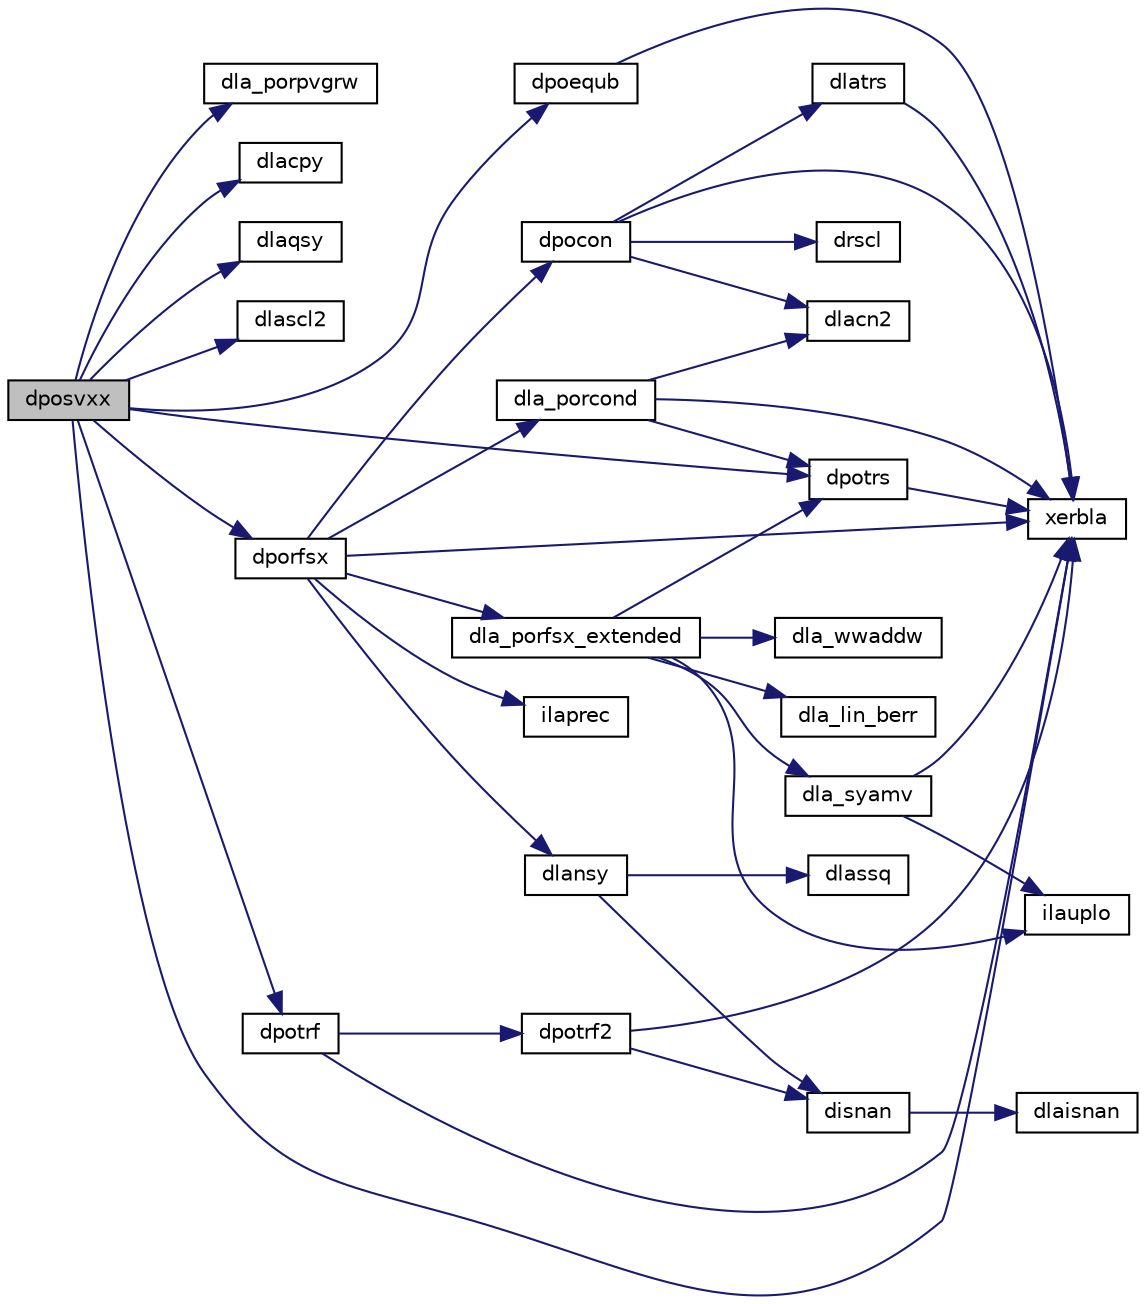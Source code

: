 digraph "dposvxx"
{
 // LATEX_PDF_SIZE
  edge [fontname="Helvetica",fontsize="10",labelfontname="Helvetica",labelfontsize="10"];
  node [fontname="Helvetica",fontsize="10",shape=record];
  rankdir="LR";
  Node1 [label="dposvxx",height=0.2,width=0.4,color="black", fillcolor="grey75", style="filled", fontcolor="black",tooltip="DPOSVXX computes the solution to system of linear equations A * X = B for PO matrices"];
  Node1 -> Node2 [color="midnightblue",fontsize="10",style="solid",fontname="Helvetica"];
  Node2 [label="dla_porpvgrw",height=0.2,width=0.4,color="black", fillcolor="white", style="filled",URL="$dla__porpvgrw_8f.html#ae755aeaf7b038f598514b34d013953ff",tooltip="DLA_PORPVGRW computes the reciprocal pivot growth factor norm(A)/norm(U) for a symmetric or Hermitian..."];
  Node1 -> Node3 [color="midnightblue",fontsize="10",style="solid",fontname="Helvetica"];
  Node3 [label="dlacpy",height=0.2,width=0.4,color="black", fillcolor="white", style="filled",URL="$dlacpy_8f.html#a7eb8731ffab2734378157c40964bf788",tooltip="DLACPY copies all or part of one two-dimensional array to another."];
  Node1 -> Node4 [color="midnightblue",fontsize="10",style="solid",fontname="Helvetica"];
  Node4 [label="dlaqsy",height=0.2,width=0.4,color="black", fillcolor="white", style="filled",URL="$dlaqsy_8f.html#af752e7a2738ba60307c9d41d171099b0",tooltip="DLAQSY scales a symmetric/Hermitian matrix, using scaling factors computed by spoequ."];
  Node1 -> Node5 [color="midnightblue",fontsize="10",style="solid",fontname="Helvetica"];
  Node5 [label="dlascl2",height=0.2,width=0.4,color="black", fillcolor="white", style="filled",URL="$dlascl2_8f.html#a69b5baabbe140e4852a7da6ef99588f2",tooltip="DLASCL2 performs diagonal scaling on a matrix."];
  Node1 -> Node6 [color="midnightblue",fontsize="10",style="solid",fontname="Helvetica"];
  Node6 [label="dpoequb",height=0.2,width=0.4,color="black", fillcolor="white", style="filled",URL="$dpoequb_8f.html#a771aa24ef6fe09d905031c56adf64a62",tooltip="DPOEQUB"];
  Node6 -> Node7 [color="midnightblue",fontsize="10",style="solid",fontname="Helvetica"];
  Node7 [label="xerbla",height=0.2,width=0.4,color="black", fillcolor="white", style="filled",URL="$xerbla_8f.html#a377ee61015baf8dea7770b3a404b1c07",tooltip="XERBLA"];
  Node1 -> Node8 [color="midnightblue",fontsize="10",style="solid",fontname="Helvetica"];
  Node8 [label="dporfsx",height=0.2,width=0.4,color="black", fillcolor="white", style="filled",URL="$dporfsx_8f.html#a4285835f23c2c12a427d63d29251251d",tooltip="DPORFSX"];
  Node8 -> Node9 [color="midnightblue",fontsize="10",style="solid",fontname="Helvetica"];
  Node9 [label="dla_porcond",height=0.2,width=0.4,color="black", fillcolor="white", style="filled",URL="$dla__porcond_8f.html#aea66202c968583fe8b93e6259b86f7ac",tooltip="DLA_PORCOND estimates the Skeel condition number for a symmetric positive-definite matrix."];
  Node9 -> Node10 [color="midnightblue",fontsize="10",style="solid",fontname="Helvetica"];
  Node10 [label="dlacn2",height=0.2,width=0.4,color="black", fillcolor="white", style="filled",URL="$dlacn2_8f.html#a9b62da514b4a671acd3e3f63d018f01e",tooltip="DLACN2 estimates the 1-norm of a square matrix, using reverse communication for evaluating matrix-vec..."];
  Node9 -> Node11 [color="midnightblue",fontsize="10",style="solid",fontname="Helvetica"];
  Node11 [label="dpotrs",height=0.2,width=0.4,color="black", fillcolor="white", style="filled",URL="$dpotrs_8f.html#a167aa0166c4ce726385f65e4ab05e7c1",tooltip="DPOTRS"];
  Node11 -> Node7 [color="midnightblue",fontsize="10",style="solid",fontname="Helvetica"];
  Node9 -> Node7 [color="midnightblue",fontsize="10",style="solid",fontname="Helvetica"];
  Node8 -> Node12 [color="midnightblue",fontsize="10",style="solid",fontname="Helvetica"];
  Node12 [label="dla_porfsx_extended",height=0.2,width=0.4,color="black", fillcolor="white", style="filled",URL="$dla__porfsx__extended_8f.html#a1f04f8900d0a841afb32c0b60535ff7b",tooltip="DLA_PORFSX_EXTENDED improves the computed solution to a system of linear equations for symmetric or H..."];
  Node12 -> Node13 [color="midnightblue",fontsize="10",style="solid",fontname="Helvetica"];
  Node13 [label="dla_lin_berr",height=0.2,width=0.4,color="black", fillcolor="white", style="filled",URL="$dla__lin__berr_8f.html#a9ca071e2c37ea415804eceba515a384c",tooltip="DLA_LIN_BERR computes a component-wise relative backward error."];
  Node12 -> Node14 [color="midnightblue",fontsize="10",style="solid",fontname="Helvetica"];
  Node14 [label="dla_syamv",height=0.2,width=0.4,color="black", fillcolor="white", style="filled",URL="$dla__syamv_8f.html#ae6960d344f10c9e0a2d1ba83c571a521",tooltip="DLA_SYAMV computes a matrix-vector product using a symmetric indefinite matrix to calculate error bou..."];
  Node14 -> Node15 [color="midnightblue",fontsize="10",style="solid",fontname="Helvetica"];
  Node15 [label="ilauplo",height=0.2,width=0.4,color="black", fillcolor="white", style="filled",URL="$ilauplo_8f.html#a078a6444f93a0d4e589ca8bb80524313",tooltip="ILAUPLO"];
  Node14 -> Node7 [color="midnightblue",fontsize="10",style="solid",fontname="Helvetica"];
  Node12 -> Node16 [color="midnightblue",fontsize="10",style="solid",fontname="Helvetica"];
  Node16 [label="dla_wwaddw",height=0.2,width=0.4,color="black", fillcolor="white", style="filled",URL="$dla__wwaddw_8f.html#afeba975fdc68428735c26a2189de3670",tooltip="DLA_WWADDW adds a vector into a doubled-single vector."];
  Node12 -> Node11 [color="midnightblue",fontsize="10",style="solid",fontname="Helvetica"];
  Node12 -> Node15 [color="midnightblue",fontsize="10",style="solid",fontname="Helvetica"];
  Node8 -> Node17 [color="midnightblue",fontsize="10",style="solid",fontname="Helvetica"];
  Node17 [label="dlansy",height=0.2,width=0.4,color="black", fillcolor="white", style="filled",URL="$dlansy_8f.html#a8e0d957efd6f93764d9bc98a7aa1927a",tooltip="DLANSY returns the value of the 1-norm, or the Frobenius norm, or the infinity norm,..."];
  Node17 -> Node18 [color="midnightblue",fontsize="10",style="solid",fontname="Helvetica"];
  Node18 [label="disnan",height=0.2,width=0.4,color="black", fillcolor="white", style="filled",URL="$disnan_8f.html#a230d4e1886896853b11e44e541b2c6a3",tooltip="DISNAN tests input for NaN."];
  Node18 -> Node19 [color="midnightblue",fontsize="10",style="solid",fontname="Helvetica"];
  Node19 [label="dlaisnan",height=0.2,width=0.4,color="black", fillcolor="white", style="filled",URL="$dlaisnan_8f.html#a341ec834c6fc14a17fead550ff486022",tooltip="DLAISNAN tests input for NaN by comparing two arguments for inequality."];
  Node17 -> Node20 [color="midnightblue",fontsize="10",style="solid",fontname="Helvetica"];
  Node20 [label="dlassq",height=0.2,width=0.4,color="black", fillcolor="white", style="filled",URL="$dlassq_8f90.html#ae8f40b0a34771b4f2d9c863de3af7be5",tooltip="DLASSQ updates a sum of squares represented in scaled form."];
  Node8 -> Node21 [color="midnightblue",fontsize="10",style="solid",fontname="Helvetica"];
  Node21 [label="dpocon",height=0.2,width=0.4,color="black", fillcolor="white", style="filled",URL="$dpocon_8f.html#a42c90b8fcfef1a8f7c87a45e8176d643",tooltip="DPOCON"];
  Node21 -> Node10 [color="midnightblue",fontsize="10",style="solid",fontname="Helvetica"];
  Node21 -> Node22 [color="midnightblue",fontsize="10",style="solid",fontname="Helvetica"];
  Node22 [label="dlatrs",height=0.2,width=0.4,color="black", fillcolor="white", style="filled",URL="$dlatrs_8f.html#aa495c9c519906a3053f0ec56d702ef5f",tooltip="DLATRS solves a triangular system of equations with the scale factor set to prevent overflow."];
  Node22 -> Node7 [color="midnightblue",fontsize="10",style="solid",fontname="Helvetica"];
  Node21 -> Node23 [color="midnightblue",fontsize="10",style="solid",fontname="Helvetica"];
  Node23 [label="drscl",height=0.2,width=0.4,color="black", fillcolor="white", style="filled",URL="$drscl_8f.html#a662e4c4f54a2670dd8408f6b6b306dec",tooltip="DRSCL multiplies a vector by the reciprocal of a real scalar."];
  Node21 -> Node7 [color="midnightblue",fontsize="10",style="solid",fontname="Helvetica"];
  Node8 -> Node24 [color="midnightblue",fontsize="10",style="solid",fontname="Helvetica"];
  Node24 [label="ilaprec",height=0.2,width=0.4,color="black", fillcolor="white", style="filled",URL="$ilaprec_8f.html#a6fe244cb80f355ab156ad1df9ffcc478",tooltip="ILAPREC"];
  Node8 -> Node7 [color="midnightblue",fontsize="10",style="solid",fontname="Helvetica"];
  Node1 -> Node25 [color="midnightblue",fontsize="10",style="solid",fontname="Helvetica"];
  Node25 [label="dpotrf",height=0.2,width=0.4,color="black", fillcolor="white", style="filled",URL="$dpotrf_8f.html#a2f55f604a6003d03b5cd4a0adcfb74d6",tooltip="DPOTRF"];
  Node25 -> Node26 [color="midnightblue",fontsize="10",style="solid",fontname="Helvetica"];
  Node26 [label="dpotrf2",height=0.2,width=0.4,color="black", fillcolor="white", style="filled",URL="$dpotrf2_8f.html#ad0718d061dc53c8b0fec6dc3710fab33",tooltip="DPOTRF2"];
  Node26 -> Node18 [color="midnightblue",fontsize="10",style="solid",fontname="Helvetica"];
  Node26 -> Node7 [color="midnightblue",fontsize="10",style="solid",fontname="Helvetica"];
  Node25 -> Node7 [color="midnightblue",fontsize="10",style="solid",fontname="Helvetica"];
  Node1 -> Node11 [color="midnightblue",fontsize="10",style="solid",fontname="Helvetica"];
  Node1 -> Node7 [color="midnightblue",fontsize="10",style="solid",fontname="Helvetica"];
}
